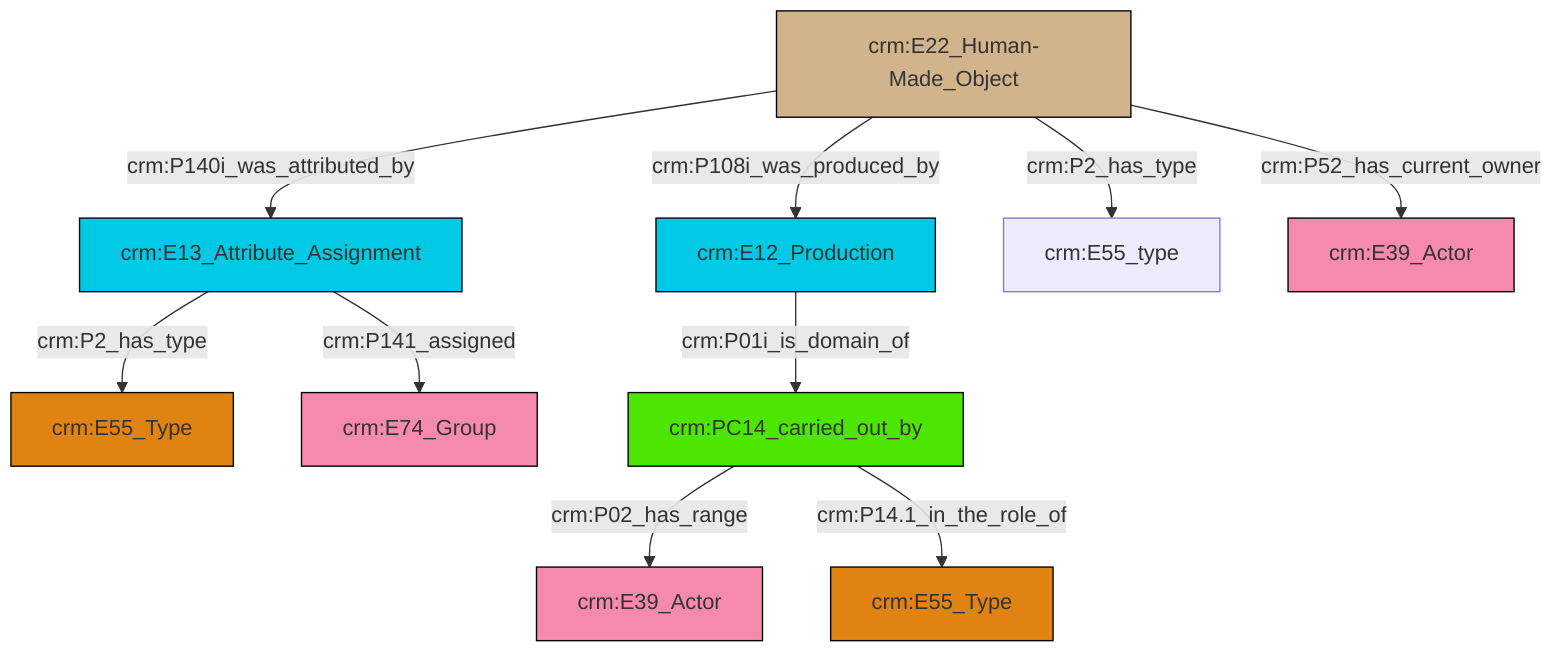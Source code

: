 graph TD
classDef Literal fill:#f2f2f2,stroke:#000000;
classDef CRM_Entity fill:#FFFFFF,stroke:#000000;
classDef Temporal_Entity fill:#00C9E6, stroke:#000000;
classDef Type fill:#E18312, stroke:#000000;
classDef Time-Span fill:#2C9C91, stroke:#000000;
classDef Appellation fill:#FFEB7F, stroke:#000000;
classDef Place fill:#008836, stroke:#000000;
classDef Persistent_Item fill:#B266B2, stroke:#000000;
classDef Conceptual_Object fill:#FFD700, stroke:#000000;
classDef Physical_Thing fill:#D2B48C, stroke:#000000;
classDef Actor fill:#f58aad, stroke:#000000;
classDef PC_Classes fill:#4ce600, stroke:#000000;
classDef Multi fill:#cccccc,stroke:#000000;

0["crm:E13_Attribute_Assignment"]:::Temporal_Entity -->|crm:P2_has_type| 1["crm:E55_Type"]:::Type
3["crm:E22_Human-Made_Object"]:::Physical_Thing -->|crm:P140i_was_attributed_by| 0["crm:E13_Attribute_Assignment"]:::Temporal_Entity
3["crm:E22_Human-Made_Object"]:::Physical_Thing -->|crm:P108i_was_produced_by| 4["crm:E12_Production"]:::Temporal_Entity
0["crm:E13_Attribute_Assignment"]:::Temporal_Entity -->|crm:P141_assigned| 7["crm:E74_Group"]:::Actor
9["crm:PC14_carried_out_by"]:::PC_Classes -->|crm:P02_has_range| 10["crm:E39_Actor"]:::Actor
9["crm:PC14_carried_out_by"]:::PC_Classes -->|crm:P14.1_in_the_role_of| 5["crm:E55_Type"]:::Type
3["crm:E22_Human-Made_Object"]:::Physical_Thing -->|crm:P52_has_current_owner| 17["crm:E39_Actor"]:::Actor
4["crm:E12_Production"]:::Temporal_Entity -->|crm:P01i_is_domain_of| 9["crm:PC14_carried_out_by"]:::PC_Classes
3["crm:E22_Human-Made_Object"]:::Physical_Thing -->|crm:P2_has_type| 12["crm:E55_type"]:::Default
